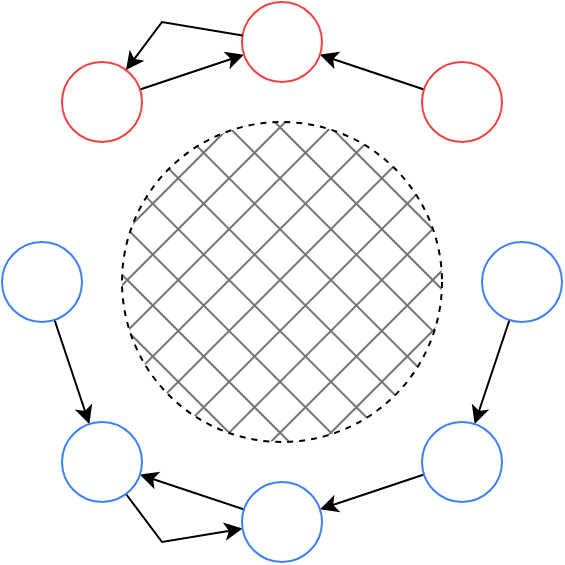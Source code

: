 <mxfile version="25.0.2">
  <diagram name="Page-1" id="MOhUH4hJnnMsa3N8j8xM">
    <mxGraphModel dx="783" dy="701" grid="1" gridSize="10" guides="1" tooltips="1" connect="1" arrows="1" fold="1" page="1" pageScale="1" pageWidth="850" pageHeight="1100" math="0" shadow="0">
      <root>
        <mxCell id="0" />
        <mxCell id="1" parent="0" />
        <mxCell id="bPSPjtZm-p1JGHKQZ9GO-15" style="rounded=0;orthogonalLoop=1;jettySize=auto;html=1;" parent="1" source="bPSPjtZm-p1JGHKQZ9GO-2" target="bPSPjtZm-p1JGHKQZ9GO-8" edge="1">
          <mxGeometry relative="1" as="geometry" />
        </mxCell>
        <mxCell id="bPSPjtZm-p1JGHKQZ9GO-2" value="" style="ellipse;whiteSpace=wrap;html=1;aspect=fixed;fillColor=none;strokeColor=#ef4444;" parent="1" vertex="1">
          <mxGeometry x="90" y="90" width="40" height="40" as="geometry" />
        </mxCell>
        <mxCell id="bPSPjtZm-p1JGHKQZ9GO-6" value="" style="ellipse;whiteSpace=wrap;html=1;aspect=fixed;dashed=1;fillStyle=cross-hatch;fillColor=#737373;" parent="1" vertex="1">
          <mxGeometry x="120" y="120" width="160" height="160" as="geometry" />
        </mxCell>
        <mxCell id="bPSPjtZm-p1JGHKQZ9GO-16" style="rounded=0;orthogonalLoop=1;jettySize=auto;html=1;" parent="1" source="bPSPjtZm-p1JGHKQZ9GO-9" target="bPSPjtZm-p1JGHKQZ9GO-8" edge="1">
          <mxGeometry relative="1" as="geometry">
            <mxPoint x="310" y="50" as="sourcePoint" />
          </mxGeometry>
        </mxCell>
        <mxCell id="bPSPjtZm-p1JGHKQZ9GO-8" value="" style="ellipse;whiteSpace=wrap;html=1;aspect=fixed;fillColor=none;strokeColor=#ef4444;" parent="1" vertex="1">
          <mxGeometry x="180" y="60" width="40" height="40" as="geometry" />
        </mxCell>
        <mxCell id="bPSPjtZm-p1JGHKQZ9GO-17" style="rounded=0;orthogonalLoop=1;jettySize=auto;html=1;" parent="1" source="bPSPjtZm-p1JGHKQZ9GO-13" target="bPSPjtZm-p1JGHKQZ9GO-12" edge="1">
          <mxGeometry relative="1" as="geometry">
            <mxPoint x="110" y="360" as="sourcePoint" />
            <Array as="points">
              <mxPoint x="140" y="330" />
            </Array>
          </mxGeometry>
        </mxCell>
        <mxCell id="bPSPjtZm-p1JGHKQZ9GO-9" value="" style="ellipse;whiteSpace=wrap;html=1;aspect=fixed;fillColor=none;strokeColor=#ef4444;" parent="1" vertex="1">
          <mxGeometry x="270" y="90" width="40" height="40" as="geometry" />
        </mxCell>
        <mxCell id="bPSPjtZm-p1JGHKQZ9GO-18" style="edgeStyle=none;shape=connector;rounded=0;orthogonalLoop=1;jettySize=auto;html=1;strokeColor=default;align=center;verticalAlign=middle;fontFamily=Helvetica;fontSize=11;fontColor=default;labelBackgroundColor=default;endArrow=classic;" parent="1" source="bPSPjtZm-p1JGHKQZ9GO-10" target="bPSPjtZm-p1JGHKQZ9GO-11" edge="1">
          <mxGeometry relative="1" as="geometry" />
        </mxCell>
        <mxCell id="bPSPjtZm-p1JGHKQZ9GO-10" value="" style="ellipse;whiteSpace=wrap;html=1;aspect=fixed;fillColor=none;strokeColor=#3b82f6;" parent="1" vertex="1">
          <mxGeometry x="300" y="180" width="40" height="40" as="geometry" />
        </mxCell>
        <mxCell id="bPSPjtZm-p1JGHKQZ9GO-19" style="edgeStyle=none;shape=connector;rounded=0;orthogonalLoop=1;jettySize=auto;html=1;strokeColor=default;align=center;verticalAlign=middle;fontFamily=Helvetica;fontSize=11;fontColor=default;labelBackgroundColor=default;endArrow=classic;" parent="1" source="bPSPjtZm-p1JGHKQZ9GO-11" target="bPSPjtZm-p1JGHKQZ9GO-12" edge="1">
          <mxGeometry relative="1" as="geometry" />
        </mxCell>
        <mxCell id="bPSPjtZm-p1JGHKQZ9GO-11" value="" style="ellipse;whiteSpace=wrap;html=1;aspect=fixed;fillColor=none;strokeColor=#3b82f6;" parent="1" vertex="1">
          <mxGeometry x="270" y="270" width="40" height="40" as="geometry" />
        </mxCell>
        <mxCell id="bPSPjtZm-p1JGHKQZ9GO-20" style="edgeStyle=none;shape=connector;rounded=0;orthogonalLoop=1;jettySize=auto;html=1;strokeColor=default;align=center;verticalAlign=middle;fontFamily=Helvetica;fontSize=11;fontColor=default;labelBackgroundColor=default;endArrow=classic;" parent="1" source="bPSPjtZm-p1JGHKQZ9GO-12" target="bPSPjtZm-p1JGHKQZ9GO-13" edge="1">
          <mxGeometry relative="1" as="geometry" />
        </mxCell>
        <mxCell id="bPSPjtZm-p1JGHKQZ9GO-12" value="" style="ellipse;whiteSpace=wrap;html=1;aspect=fixed;fillColor=none;strokeColor=#3b82f6;" parent="1" vertex="1">
          <mxGeometry x="180" y="300" width="40" height="40" as="geometry" />
        </mxCell>
        <mxCell id="bPSPjtZm-p1JGHKQZ9GO-21" style="edgeStyle=none;shape=connector;rounded=0;orthogonalLoop=1;jettySize=auto;html=1;strokeColor=default;align=center;verticalAlign=middle;fontFamily=Helvetica;fontSize=11;fontColor=default;labelBackgroundColor=default;endArrow=classic;" parent="1" source="bPSPjtZm-p1JGHKQZ9GO-14" target="bPSPjtZm-p1JGHKQZ9GO-13" edge="1">
          <mxGeometry relative="1" as="geometry">
            <mxPoint x="40" y="270" as="sourcePoint" />
          </mxGeometry>
        </mxCell>
        <mxCell id="bPSPjtZm-p1JGHKQZ9GO-13" value="" style="ellipse;whiteSpace=wrap;html=1;aspect=fixed;fillColor=none;strokeColor=#3b82f6;" parent="1" vertex="1">
          <mxGeometry x="90" y="270" width="40" height="40" as="geometry" />
        </mxCell>
        <mxCell id="bPSPjtZm-p1JGHKQZ9GO-22" style="edgeStyle=none;shape=connector;rounded=0;orthogonalLoop=1;jettySize=auto;html=1;strokeColor=default;align=center;verticalAlign=middle;fontFamily=Helvetica;fontSize=11;fontColor=default;labelBackgroundColor=default;endArrow=classic;" parent="1" source="bPSPjtZm-p1JGHKQZ9GO-8" target="bPSPjtZm-p1JGHKQZ9GO-2" edge="1">
          <mxGeometry relative="1" as="geometry">
            <mxPoint x="150" y="30" as="sourcePoint" />
            <Array as="points">
              <mxPoint x="140" y="70" />
            </Array>
          </mxGeometry>
        </mxCell>
        <mxCell id="bPSPjtZm-p1JGHKQZ9GO-14" value="" style="ellipse;whiteSpace=wrap;html=1;aspect=fixed;fillColor=none;strokeColor=#3b82f6;" parent="1" vertex="1">
          <mxGeometry x="60" y="180" width="40" height="40" as="geometry" />
        </mxCell>
      </root>
    </mxGraphModel>
  </diagram>
</mxfile>

